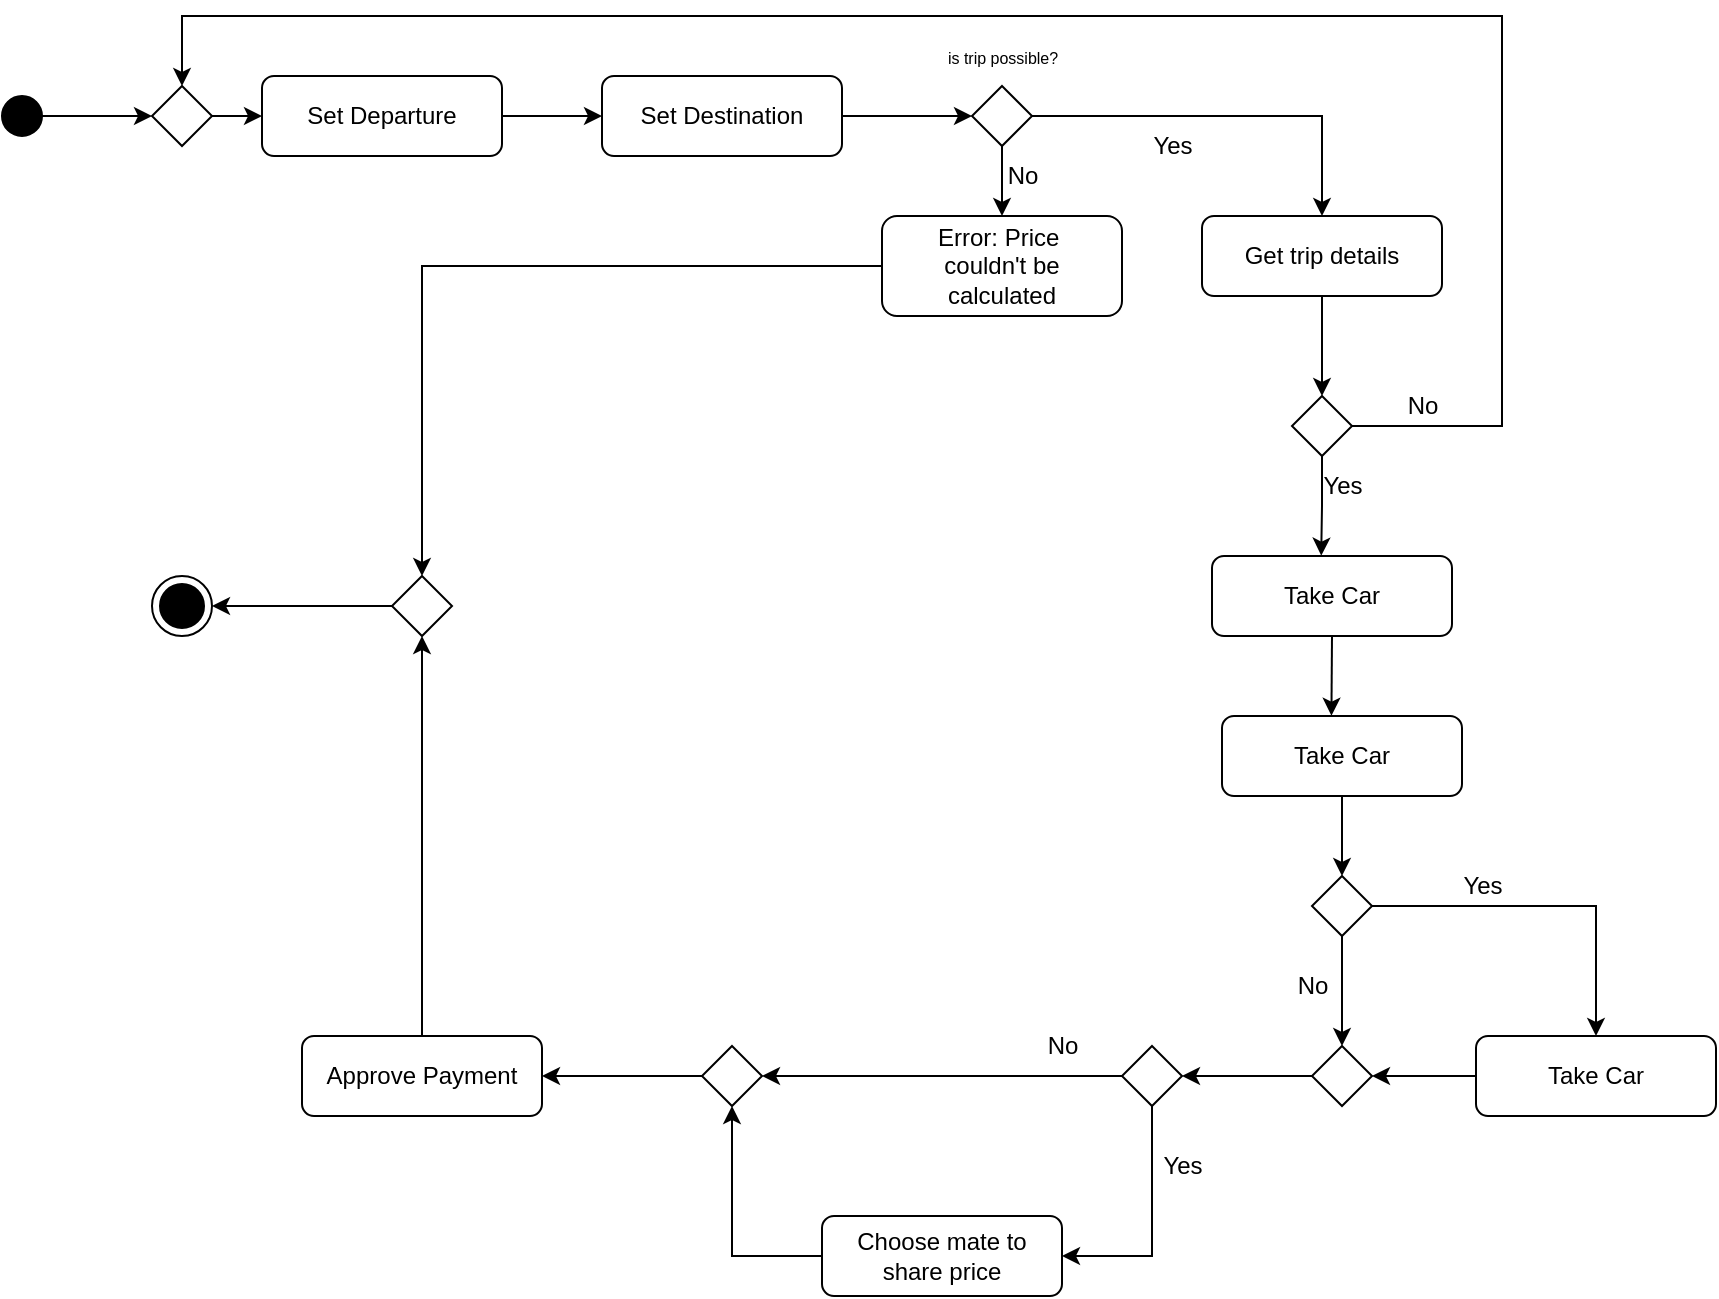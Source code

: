 <mxfile version="21.1.2" type="device">
  <diagram id="C5RBs43oDa-KdzZeNtuy" name="Page-1">
    <mxGraphModel dx="2059" dy="1187" grid="1" gridSize="10" guides="1" tooltips="1" connect="1" arrows="1" fold="1" page="1" pageScale="1" pageWidth="827" pageHeight="1169" math="0" shadow="0">
      <root>
        <mxCell id="WIyWlLk6GJQsqaUBKTNV-0" />
        <mxCell id="WIyWlLk6GJQsqaUBKTNV-1" parent="WIyWlLk6GJQsqaUBKTNV-0" />
        <mxCell id="kg6EBa7nbSLMzdfXosk1-4" style="edgeStyle=orthogonalEdgeStyle;rounded=0;orthogonalLoop=1;jettySize=auto;html=1;exitX=1;exitY=0.5;exitDx=0;exitDy=0;entryX=0;entryY=0.5;entryDx=0;entryDy=0;" edge="1" parent="WIyWlLk6GJQsqaUBKTNV-1" source="WIyWlLk6GJQsqaUBKTNV-3" target="WIyWlLk6GJQsqaUBKTNV-7">
          <mxGeometry relative="1" as="geometry" />
        </mxCell>
        <mxCell id="WIyWlLk6GJQsqaUBKTNV-3" value="Set Departure" style="rounded=1;whiteSpace=wrap;html=1;fontSize=12;glass=0;strokeWidth=1;shadow=0;" parent="WIyWlLk6GJQsqaUBKTNV-1" vertex="1">
          <mxGeometry x="100" y="40" width="120" height="40" as="geometry" />
        </mxCell>
        <mxCell id="kg6EBa7nbSLMzdfXosk1-3" style="edgeStyle=orthogonalEdgeStyle;rounded=0;orthogonalLoop=1;jettySize=auto;html=1;exitX=1;exitY=0.5;exitDx=0;exitDy=0;entryX=0;entryY=0.5;entryDx=0;entryDy=0;" edge="1" parent="WIyWlLk6GJQsqaUBKTNV-1" source="WIyWlLk6GJQsqaUBKTNV-6" target="WIyWlLk6GJQsqaUBKTNV-3">
          <mxGeometry relative="1" as="geometry" />
        </mxCell>
        <mxCell id="WIyWlLk6GJQsqaUBKTNV-6" value="" style="rhombus;whiteSpace=wrap;html=1;shadow=0;fontFamily=Helvetica;fontSize=12;align=center;strokeWidth=1;spacing=6;spacingTop=-4;" parent="WIyWlLk6GJQsqaUBKTNV-1" vertex="1">
          <mxGeometry x="45" y="45" width="30" height="30" as="geometry" />
        </mxCell>
        <mxCell id="VhWeFiaBTD0ZiUNL9AJQ-9" style="edgeStyle=orthogonalEdgeStyle;rounded=0;orthogonalLoop=1;jettySize=auto;html=1;exitX=1;exitY=0.5;exitDx=0;exitDy=0;entryX=0;entryY=0.5;entryDx=0;entryDy=0;" parent="WIyWlLk6GJQsqaUBKTNV-1" source="WIyWlLk6GJQsqaUBKTNV-7" target="VhWeFiaBTD0ZiUNL9AJQ-8" edge="1">
          <mxGeometry relative="1" as="geometry" />
        </mxCell>
        <mxCell id="WIyWlLk6GJQsqaUBKTNV-7" value="Set Destination" style="rounded=1;whiteSpace=wrap;html=1;fontSize=12;glass=0;strokeWidth=1;shadow=0;" parent="WIyWlLk6GJQsqaUBKTNV-1" vertex="1">
          <mxGeometry x="270" y="40" width="120" height="40" as="geometry" />
        </mxCell>
        <mxCell id="kg6EBa7nbSLMzdfXosk1-12" style="edgeStyle=orthogonalEdgeStyle;rounded=0;orthogonalLoop=1;jettySize=auto;html=1;exitX=0.5;exitY=1;exitDx=0;exitDy=0;entryX=0.456;entryY=-0.004;entryDx=0;entryDy=0;entryPerimeter=0;" edge="1" parent="WIyWlLk6GJQsqaUBKTNV-1" source="WIyWlLk6GJQsqaUBKTNV-11" target="mbrXpw7Z29_kNCdEApq_-5">
          <mxGeometry relative="1" as="geometry" />
        </mxCell>
        <mxCell id="WIyWlLk6GJQsqaUBKTNV-11" value="Take Car" style="rounded=1;whiteSpace=wrap;html=1;fontSize=12;glass=0;strokeWidth=1;shadow=0;" parent="WIyWlLk6GJQsqaUBKTNV-1" vertex="1">
          <mxGeometry x="575" y="280" width="120" height="40" as="geometry" />
        </mxCell>
        <mxCell id="kg6EBa7nbSLMzdfXosk1-28" style="edgeStyle=orthogonalEdgeStyle;rounded=0;orthogonalLoop=1;jettySize=auto;html=1;exitX=0;exitY=0.5;exitDx=0;exitDy=0;entryX=0.5;entryY=0;entryDx=0;entryDy=0;" edge="1" parent="WIyWlLk6GJQsqaUBKTNV-1" source="WIyWlLk6GJQsqaUBKTNV-12" target="mbrXpw7Z29_kNCdEApq_-34">
          <mxGeometry relative="1" as="geometry" />
        </mxCell>
        <mxCell id="WIyWlLk6GJQsqaUBKTNV-12" value="Error: Price&amp;nbsp;&lt;br&gt;couldn&#39;t be&lt;br&gt;calculated" style="rounded=1;whiteSpace=wrap;html=1;fontSize=12;glass=0;strokeWidth=1;shadow=0;" parent="WIyWlLk6GJQsqaUBKTNV-1" vertex="1">
          <mxGeometry x="410" y="110" width="120" height="50" as="geometry" />
        </mxCell>
        <mxCell id="kg6EBa7nbSLMzdfXosk1-1" style="edgeStyle=orthogonalEdgeStyle;rounded=0;orthogonalLoop=1;jettySize=auto;html=1;exitX=1;exitY=0.5;exitDx=0;exitDy=0;entryX=0;entryY=0.5;entryDx=0;entryDy=0;" edge="1" parent="WIyWlLk6GJQsqaUBKTNV-1" source="VhWeFiaBTD0ZiUNL9AJQ-2" target="WIyWlLk6GJQsqaUBKTNV-6">
          <mxGeometry relative="1" as="geometry" />
        </mxCell>
        <mxCell id="VhWeFiaBTD0ZiUNL9AJQ-2" value="" style="ellipse;fillColor=strokeColor;html=1;" parent="WIyWlLk6GJQsqaUBKTNV-1" vertex="1">
          <mxGeometry x="-30" y="50" width="20" height="20" as="geometry" />
        </mxCell>
        <mxCell id="VhWeFiaBTD0ZiUNL9AJQ-7" value="No" style="text;html=1;align=center;verticalAlign=middle;resizable=0;points=[];autosize=1;strokeColor=none;fillColor=none;" parent="WIyWlLk6GJQsqaUBKTNV-1" vertex="1">
          <mxGeometry x="460" y="75" width="40" height="30" as="geometry" />
        </mxCell>
        <mxCell id="kg6EBa7nbSLMzdfXosk1-5" style="edgeStyle=orthogonalEdgeStyle;rounded=0;orthogonalLoop=1;jettySize=auto;html=1;exitX=0.5;exitY=1;exitDx=0;exitDy=0;entryX=0.5;entryY=0;entryDx=0;entryDy=0;" edge="1" parent="WIyWlLk6GJQsqaUBKTNV-1" source="VhWeFiaBTD0ZiUNL9AJQ-8" target="WIyWlLk6GJQsqaUBKTNV-12">
          <mxGeometry relative="1" as="geometry" />
        </mxCell>
        <mxCell id="kg6EBa7nbSLMzdfXosk1-7" style="edgeStyle=orthogonalEdgeStyle;rounded=0;orthogonalLoop=1;jettySize=auto;html=1;exitX=1;exitY=0.5;exitDx=0;exitDy=0;entryX=0.5;entryY=0;entryDx=0;entryDy=0;" edge="1" parent="WIyWlLk6GJQsqaUBKTNV-1" source="VhWeFiaBTD0ZiUNL9AJQ-8" target="kg6EBa7nbSLMzdfXosk1-6">
          <mxGeometry relative="1" as="geometry" />
        </mxCell>
        <mxCell id="VhWeFiaBTD0ZiUNL9AJQ-8" value="" style="rhombus;whiteSpace=wrap;html=1;shadow=0;fontFamily=Helvetica;fontSize=12;align=center;strokeWidth=1;spacing=6;spacingTop=-4;" parent="WIyWlLk6GJQsqaUBKTNV-1" vertex="1">
          <mxGeometry x="455" y="45" width="30" height="30" as="geometry" />
        </mxCell>
        <mxCell id="kg6EBa7nbSLMzdfXosk1-9" style="edgeStyle=orthogonalEdgeStyle;rounded=0;orthogonalLoop=1;jettySize=auto;html=1;exitX=1;exitY=0.5;exitDx=0;exitDy=0;entryX=0.5;entryY=0;entryDx=0;entryDy=0;" edge="1" parent="WIyWlLk6GJQsqaUBKTNV-1" source="mbrXpw7Z29_kNCdEApq_-0" target="WIyWlLk6GJQsqaUBKTNV-6">
          <mxGeometry relative="1" as="geometry">
            <Array as="points">
              <mxPoint x="720" y="215" />
              <mxPoint x="720" y="10" />
              <mxPoint x="60" y="10" />
            </Array>
          </mxGeometry>
        </mxCell>
        <mxCell id="kg6EBa7nbSLMzdfXosk1-10" style="edgeStyle=orthogonalEdgeStyle;rounded=0;orthogonalLoop=1;jettySize=auto;html=1;exitX=0.5;exitY=1;exitDx=0;exitDy=0;entryX=0.455;entryY=-0.004;entryDx=0;entryDy=0;entryPerimeter=0;" edge="1" parent="WIyWlLk6GJQsqaUBKTNV-1" source="mbrXpw7Z29_kNCdEApq_-0" target="WIyWlLk6GJQsqaUBKTNV-11">
          <mxGeometry relative="1" as="geometry" />
        </mxCell>
        <mxCell id="mbrXpw7Z29_kNCdEApq_-0" value="" style="rhombus;whiteSpace=wrap;html=1;shadow=0;fontFamily=Helvetica;fontSize=12;align=center;strokeWidth=1;spacing=6;spacingTop=-4;" parent="WIyWlLk6GJQsqaUBKTNV-1" vertex="1">
          <mxGeometry x="615" y="200" width="30" height="30" as="geometry" />
        </mxCell>
        <mxCell id="kg6EBa7nbSLMzdfXosk1-13" style="edgeStyle=orthogonalEdgeStyle;rounded=0;orthogonalLoop=1;jettySize=auto;html=1;exitX=0.5;exitY=1;exitDx=0;exitDy=0;entryX=0.5;entryY=0;entryDx=0;entryDy=0;" edge="1" parent="WIyWlLk6GJQsqaUBKTNV-1" source="mbrXpw7Z29_kNCdEApq_-5" target="mbrXpw7Z29_kNCdEApq_-8">
          <mxGeometry relative="1" as="geometry" />
        </mxCell>
        <mxCell id="mbrXpw7Z29_kNCdEApq_-5" value="Take Car" style="rounded=1;whiteSpace=wrap;html=1;fontSize=12;glass=0;strokeWidth=1;shadow=0;" parent="WIyWlLk6GJQsqaUBKTNV-1" vertex="1">
          <mxGeometry x="580" y="360" width="120" height="40" as="geometry" />
        </mxCell>
        <mxCell id="mbrXpw7Z29_kNCdEApq_-7" value="Yes" style="text;html=1;align=center;verticalAlign=middle;resizable=0;points=[];autosize=1;strokeColor=none;fillColor=none;" parent="WIyWlLk6GJQsqaUBKTNV-1" vertex="1">
          <mxGeometry x="620" y="230" width="40" height="30" as="geometry" />
        </mxCell>
        <mxCell id="kg6EBa7nbSLMzdfXosk1-15" style="edgeStyle=orthogonalEdgeStyle;rounded=0;orthogonalLoop=1;jettySize=auto;html=1;exitX=0.5;exitY=1;exitDx=0;exitDy=0;entryX=0.5;entryY=0;entryDx=0;entryDy=0;" edge="1" parent="WIyWlLk6GJQsqaUBKTNV-1" source="mbrXpw7Z29_kNCdEApq_-8" target="mbrXpw7Z29_kNCdEApq_-12">
          <mxGeometry relative="1" as="geometry" />
        </mxCell>
        <mxCell id="kg6EBa7nbSLMzdfXosk1-16" style="edgeStyle=orthogonalEdgeStyle;rounded=0;orthogonalLoop=1;jettySize=auto;html=1;exitX=1;exitY=0.5;exitDx=0;exitDy=0;entryX=0.5;entryY=0;entryDx=0;entryDy=0;" edge="1" parent="WIyWlLk6GJQsqaUBKTNV-1" source="mbrXpw7Z29_kNCdEApq_-8" target="kg6EBa7nbSLMzdfXosk1-14">
          <mxGeometry relative="1" as="geometry" />
        </mxCell>
        <mxCell id="mbrXpw7Z29_kNCdEApq_-8" value="" style="rhombus;whiteSpace=wrap;html=1;shadow=0;fontFamily=Helvetica;fontSize=12;align=center;strokeWidth=1;spacing=6;spacingTop=-4;" parent="WIyWlLk6GJQsqaUBKTNV-1" vertex="1">
          <mxGeometry x="625" y="440" width="30" height="30" as="geometry" />
        </mxCell>
        <mxCell id="mbrXpw7Z29_kNCdEApq_-11" value="No" style="text;html=1;align=center;verticalAlign=middle;resizable=0;points=[];autosize=1;strokeColor=none;fillColor=none;" parent="WIyWlLk6GJQsqaUBKTNV-1" vertex="1">
          <mxGeometry x="660" y="190" width="40" height="30" as="geometry" />
        </mxCell>
        <mxCell id="kg6EBa7nbSLMzdfXosk1-18" style="edgeStyle=orthogonalEdgeStyle;rounded=0;orthogonalLoop=1;jettySize=auto;html=1;exitX=0;exitY=0.5;exitDx=0;exitDy=0;entryX=1;entryY=0.5;entryDx=0;entryDy=0;" edge="1" parent="WIyWlLk6GJQsqaUBKTNV-1" source="mbrXpw7Z29_kNCdEApq_-12" target="mbrXpw7Z29_kNCdEApq_-24">
          <mxGeometry relative="1" as="geometry" />
        </mxCell>
        <mxCell id="mbrXpw7Z29_kNCdEApq_-12" value="" style="rhombus;whiteSpace=wrap;html=1;shadow=0;fontFamily=Helvetica;fontSize=12;align=center;strokeWidth=1;spacing=6;spacingTop=-4;" parent="WIyWlLk6GJQsqaUBKTNV-1" vertex="1">
          <mxGeometry x="625" y="525" width="30" height="30" as="geometry" />
        </mxCell>
        <mxCell id="mbrXpw7Z29_kNCdEApq_-15" value="Yes" style="text;html=1;align=center;verticalAlign=middle;resizable=0;points=[];autosize=1;strokeColor=none;fillColor=none;" parent="WIyWlLk6GJQsqaUBKTNV-1" vertex="1">
          <mxGeometry x="690" y="430" width="40" height="30" as="geometry" />
        </mxCell>
        <mxCell id="mbrXpw7Z29_kNCdEApq_-18" value="No" style="text;html=1;align=center;verticalAlign=middle;resizable=0;points=[];autosize=1;strokeColor=none;fillColor=none;" parent="WIyWlLk6GJQsqaUBKTNV-1" vertex="1">
          <mxGeometry x="605" y="480" width="40" height="30" as="geometry" />
        </mxCell>
        <mxCell id="kg6EBa7nbSLMzdfXosk1-27" style="edgeStyle=orthogonalEdgeStyle;rounded=0;orthogonalLoop=1;jettySize=auto;html=1;exitX=0.5;exitY=0;exitDx=0;exitDy=0;entryX=0.5;entryY=1;entryDx=0;entryDy=0;" edge="1" parent="WIyWlLk6GJQsqaUBKTNV-1" source="mbrXpw7Z29_kNCdEApq_-19" target="mbrXpw7Z29_kNCdEApq_-34">
          <mxGeometry relative="1" as="geometry" />
        </mxCell>
        <mxCell id="mbrXpw7Z29_kNCdEApq_-19" value="Approve Payment" style="rounded=1;whiteSpace=wrap;html=1;fontSize=12;glass=0;strokeWidth=1;shadow=0;" parent="WIyWlLk6GJQsqaUBKTNV-1" vertex="1">
          <mxGeometry x="120" y="520" width="120" height="40" as="geometry" />
        </mxCell>
        <mxCell id="kg6EBa7nbSLMzdfXosk1-24" style="edgeStyle=orthogonalEdgeStyle;rounded=0;orthogonalLoop=1;jettySize=auto;html=1;exitX=0;exitY=0.5;exitDx=0;exitDy=0;entryX=0.5;entryY=1;entryDx=0;entryDy=0;" edge="1" parent="WIyWlLk6GJQsqaUBKTNV-1" source="mbrXpw7Z29_kNCdEApq_-21" target="kg6EBa7nbSLMzdfXosk1-19">
          <mxGeometry relative="1" as="geometry" />
        </mxCell>
        <mxCell id="mbrXpw7Z29_kNCdEApq_-21" value="Choose mate to share price" style="rounded=1;whiteSpace=wrap;html=1;fontSize=12;glass=0;strokeWidth=1;shadow=0;" parent="WIyWlLk6GJQsqaUBKTNV-1" vertex="1">
          <mxGeometry x="380" y="610" width="120" height="40" as="geometry" />
        </mxCell>
        <mxCell id="kg6EBa7nbSLMzdfXosk1-20" style="edgeStyle=orthogonalEdgeStyle;rounded=0;orthogonalLoop=1;jettySize=auto;html=1;exitX=0.5;exitY=1;exitDx=0;exitDy=0;entryX=1;entryY=0.5;entryDx=0;entryDy=0;" edge="1" parent="WIyWlLk6GJQsqaUBKTNV-1" source="mbrXpw7Z29_kNCdEApq_-24" target="mbrXpw7Z29_kNCdEApq_-21">
          <mxGeometry relative="1" as="geometry" />
        </mxCell>
        <mxCell id="kg6EBa7nbSLMzdfXosk1-22" style="edgeStyle=orthogonalEdgeStyle;rounded=0;orthogonalLoop=1;jettySize=auto;html=1;exitX=0;exitY=0.5;exitDx=0;exitDy=0;entryX=1;entryY=0.5;entryDx=0;entryDy=0;" edge="1" parent="WIyWlLk6GJQsqaUBKTNV-1" source="mbrXpw7Z29_kNCdEApq_-24" target="kg6EBa7nbSLMzdfXosk1-19">
          <mxGeometry relative="1" as="geometry" />
        </mxCell>
        <mxCell id="mbrXpw7Z29_kNCdEApq_-24" value="" style="rhombus;whiteSpace=wrap;html=1;shadow=0;fontFamily=Helvetica;fontSize=12;align=center;strokeWidth=1;spacing=6;spacingTop=-4;" parent="WIyWlLk6GJQsqaUBKTNV-1" vertex="1">
          <mxGeometry x="530" y="525" width="30" height="30" as="geometry" />
        </mxCell>
        <mxCell id="mbrXpw7Z29_kNCdEApq_-27" value="Yes" style="text;html=1;align=center;verticalAlign=middle;resizable=0;points=[];autosize=1;strokeColor=none;fillColor=none;" parent="WIyWlLk6GJQsqaUBKTNV-1" vertex="1">
          <mxGeometry x="535" y="60" width="40" height="30" as="geometry" />
        </mxCell>
        <mxCell id="kg6EBa7nbSLMzdfXosk1-29" style="edgeStyle=orthogonalEdgeStyle;rounded=0;orthogonalLoop=1;jettySize=auto;html=1;exitX=0;exitY=0.5;exitDx=0;exitDy=0;entryX=1;entryY=0.5;entryDx=0;entryDy=0;" edge="1" parent="WIyWlLk6GJQsqaUBKTNV-1" source="mbrXpw7Z29_kNCdEApq_-34" target="mbrXpw7Z29_kNCdEApq_-39">
          <mxGeometry relative="1" as="geometry" />
        </mxCell>
        <mxCell id="mbrXpw7Z29_kNCdEApq_-34" value="" style="rhombus;whiteSpace=wrap;html=1;shadow=0;fontFamily=Helvetica;fontSize=12;align=center;strokeWidth=1;spacing=6;spacingTop=-4;" parent="WIyWlLk6GJQsqaUBKTNV-1" vertex="1">
          <mxGeometry x="165" y="290" width="30" height="30" as="geometry" />
        </mxCell>
        <mxCell id="mbrXpw7Z29_kNCdEApq_-39" value="" style="ellipse;html=1;shape=endState;fillColor=strokeColor;" parent="WIyWlLk6GJQsqaUBKTNV-1" vertex="1">
          <mxGeometry x="45" y="290" width="30" height="30" as="geometry" />
        </mxCell>
        <mxCell id="mbrXpw7Z29_kNCdEApq_-42" value="&lt;span style=&quot;font-size: 8px;&quot;&gt;is trip possible?&lt;/span&gt;" style="text;html=1;align=center;verticalAlign=middle;resizable=0;points=[];autosize=1;strokeColor=none;fillColor=none;" parent="WIyWlLk6GJQsqaUBKTNV-1" vertex="1">
          <mxGeometry x="430" y="15" width="80" height="30" as="geometry" />
        </mxCell>
        <mxCell id="kg6EBa7nbSLMzdfXosk1-8" style="edgeStyle=orthogonalEdgeStyle;rounded=0;orthogonalLoop=1;jettySize=auto;html=1;exitX=0.5;exitY=1;exitDx=0;exitDy=0;entryX=0.5;entryY=0;entryDx=0;entryDy=0;" edge="1" parent="WIyWlLk6GJQsqaUBKTNV-1" source="kg6EBa7nbSLMzdfXosk1-6" target="mbrXpw7Z29_kNCdEApq_-0">
          <mxGeometry relative="1" as="geometry" />
        </mxCell>
        <mxCell id="kg6EBa7nbSLMzdfXosk1-6" value="Get trip details" style="rounded=1;whiteSpace=wrap;html=1;fontSize=12;glass=0;strokeWidth=1;shadow=0;" vertex="1" parent="WIyWlLk6GJQsqaUBKTNV-1">
          <mxGeometry x="570" y="110" width="120" height="40" as="geometry" />
        </mxCell>
        <mxCell id="kg6EBa7nbSLMzdfXosk1-17" style="edgeStyle=orthogonalEdgeStyle;rounded=0;orthogonalLoop=1;jettySize=auto;html=1;exitX=0;exitY=0.5;exitDx=0;exitDy=0;entryX=1;entryY=0.5;entryDx=0;entryDy=0;" edge="1" parent="WIyWlLk6GJQsqaUBKTNV-1" source="kg6EBa7nbSLMzdfXosk1-14" target="mbrXpw7Z29_kNCdEApq_-12">
          <mxGeometry relative="1" as="geometry" />
        </mxCell>
        <mxCell id="kg6EBa7nbSLMzdfXosk1-14" value="Take Car" style="rounded=1;whiteSpace=wrap;html=1;fontSize=12;glass=0;strokeWidth=1;shadow=0;" vertex="1" parent="WIyWlLk6GJQsqaUBKTNV-1">
          <mxGeometry x="707" y="520" width="120" height="40" as="geometry" />
        </mxCell>
        <mxCell id="kg6EBa7nbSLMzdfXosk1-25" style="edgeStyle=orthogonalEdgeStyle;rounded=0;orthogonalLoop=1;jettySize=auto;html=1;exitX=0;exitY=0.5;exitDx=0;exitDy=0;entryX=1;entryY=0.5;entryDx=0;entryDy=0;" edge="1" parent="WIyWlLk6GJQsqaUBKTNV-1" source="kg6EBa7nbSLMzdfXosk1-19" target="mbrXpw7Z29_kNCdEApq_-19">
          <mxGeometry relative="1" as="geometry" />
        </mxCell>
        <mxCell id="kg6EBa7nbSLMzdfXosk1-19" value="" style="rhombus;whiteSpace=wrap;html=1;shadow=0;fontFamily=Helvetica;fontSize=12;align=center;strokeWidth=1;spacing=6;spacingTop=-4;" vertex="1" parent="WIyWlLk6GJQsqaUBKTNV-1">
          <mxGeometry x="320" y="525" width="30" height="30" as="geometry" />
        </mxCell>
        <mxCell id="kg6EBa7nbSLMzdfXosk1-21" value="Yes" style="text;html=1;align=center;verticalAlign=middle;resizable=0;points=[];autosize=1;strokeColor=none;fillColor=none;" vertex="1" parent="WIyWlLk6GJQsqaUBKTNV-1">
          <mxGeometry x="540" y="570" width="40" height="30" as="geometry" />
        </mxCell>
        <mxCell id="kg6EBa7nbSLMzdfXosk1-23" value="No" style="text;html=1;align=center;verticalAlign=middle;resizable=0;points=[];autosize=1;strokeColor=none;fillColor=none;" vertex="1" parent="WIyWlLk6GJQsqaUBKTNV-1">
          <mxGeometry x="480" y="510" width="40" height="30" as="geometry" />
        </mxCell>
      </root>
    </mxGraphModel>
  </diagram>
</mxfile>
